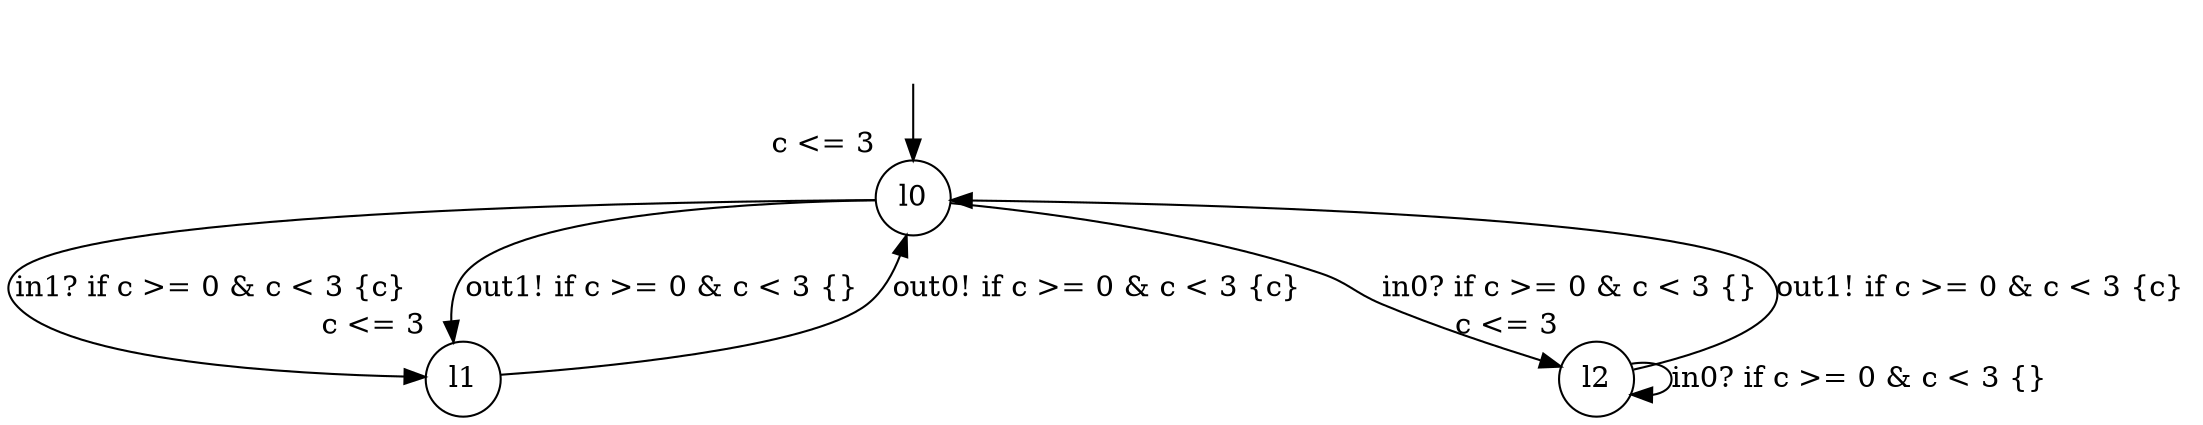 digraph g {
__start0 [label="" shape="none"];
l0 [shape="circle" margin=0 label="l0", xlabel="c <= 3"];
l1 [shape="circle" margin=0 label="l1", xlabel="c <= 3"];
l2 [shape="circle" margin=0 label="l2", xlabel="c <= 3"];
l0 -> l2 [label="in0? if c >= 0 & c < 3 {} "];
l0 -> l1 [label="in1? if c >= 0 & c < 3 {c} "];
l0 -> l1 [label="out1! if c >= 0 & c < 3 {} "];
l1 -> l0 [label="out0! if c >= 0 & c < 3 {c} "];
l2 -> l0 [label="out1! if c >= 0 & c < 3 {c} "];
l2 -> l2 [label="in0? if c >= 0 & c < 3 {} "];
__start0 -> l0;
}
